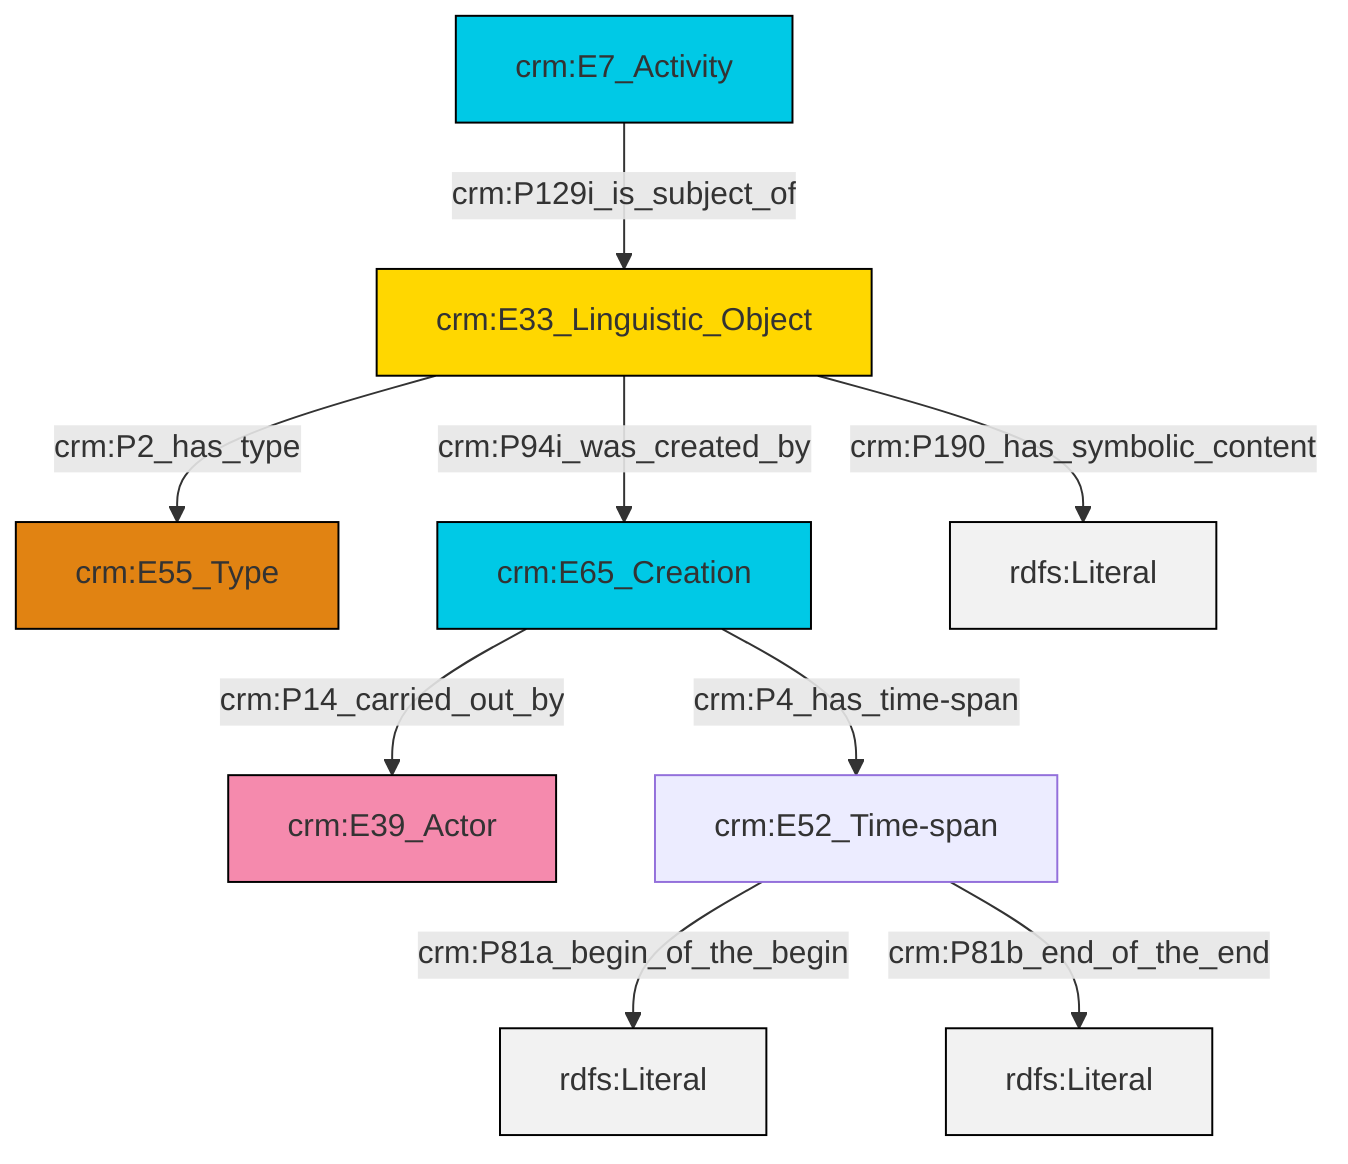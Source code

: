 graph TD
classDef Literal fill:#f2f2f2,stroke:#000000;
classDef CRM_Entity fill:#FFFFFF,stroke:#000000;
classDef Temporal_Entity fill:#00C9E6, stroke:#000000;
classDef Type fill:#E18312, stroke:#000000;
classDef Time-Span fill:#2C9C91, stroke:#000000;
classDef Appellation fill:#FFEB7F, stroke:#000000;
classDef Place fill:#008836, stroke:#000000;
classDef Persistent_Item fill:#B266B2, stroke:#000000;
classDef Conceptual_Object fill:#FFD700, stroke:#000000;
classDef Physical_Thing fill:#D2B48C, stroke:#000000;
classDef Actor fill:#f58aad, stroke:#000000;
classDef PC_Classes fill:#4ce600, stroke:#000000;
classDef Multi fill:#cccccc,stroke:#000000;

0["crm:E33_Linguistic_Object"]:::Conceptual_Object -->|crm:P2_has_type| 1["crm:E55_Type"]:::Type
0["crm:E33_Linguistic_Object"]:::Conceptual_Object -->|crm:P94i_was_created_by| 5["crm:E65_Creation"]:::Temporal_Entity
5["crm:E65_Creation"]:::Temporal_Entity -->|crm:P4_has_time-span| 8["crm:E52_Time-span"]:::Default
5["crm:E65_Creation"]:::Temporal_Entity -->|crm:P14_carried_out_by| 2["crm:E39_Actor"]:::Actor
6["crm:E7_Activity"]:::Temporal_Entity -->|crm:P129i_is_subject_of| 0["crm:E33_Linguistic_Object"]:::Conceptual_Object
8["crm:E52_Time-span"]:::Default -->|crm:P81a_begin_of_the_begin| 9[rdfs:Literal]:::Literal
8["crm:E52_Time-span"]:::Default -->|crm:P81b_end_of_the_end| 10[rdfs:Literal]:::Literal
0["crm:E33_Linguistic_Object"]:::Conceptual_Object -->|crm:P190_has_symbolic_content| 14[rdfs:Literal]:::Literal